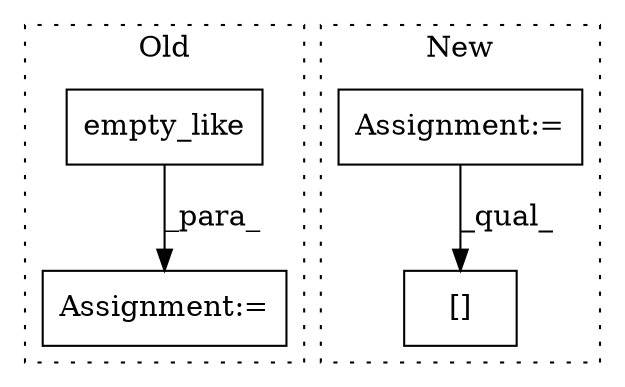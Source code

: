 digraph G {
subgraph cluster0 {
1 [label="empty_like" a="32" s="1020,1032" l="11,1" shape="box"];
3 [label="Assignment:=" a="7" s="1013" l="1" shape="box"];
label = "Old";
style="dotted";
}
subgraph cluster1 {
2 [label="[]" a="2" s="1135,1167" l="7,1" shape="box"];
4 [label="Assignment:=" a="7" s="1072" l="1" shape="box"];
label = "New";
style="dotted";
}
1 -> 3 [label="_para_"];
4 -> 2 [label="_qual_"];
}